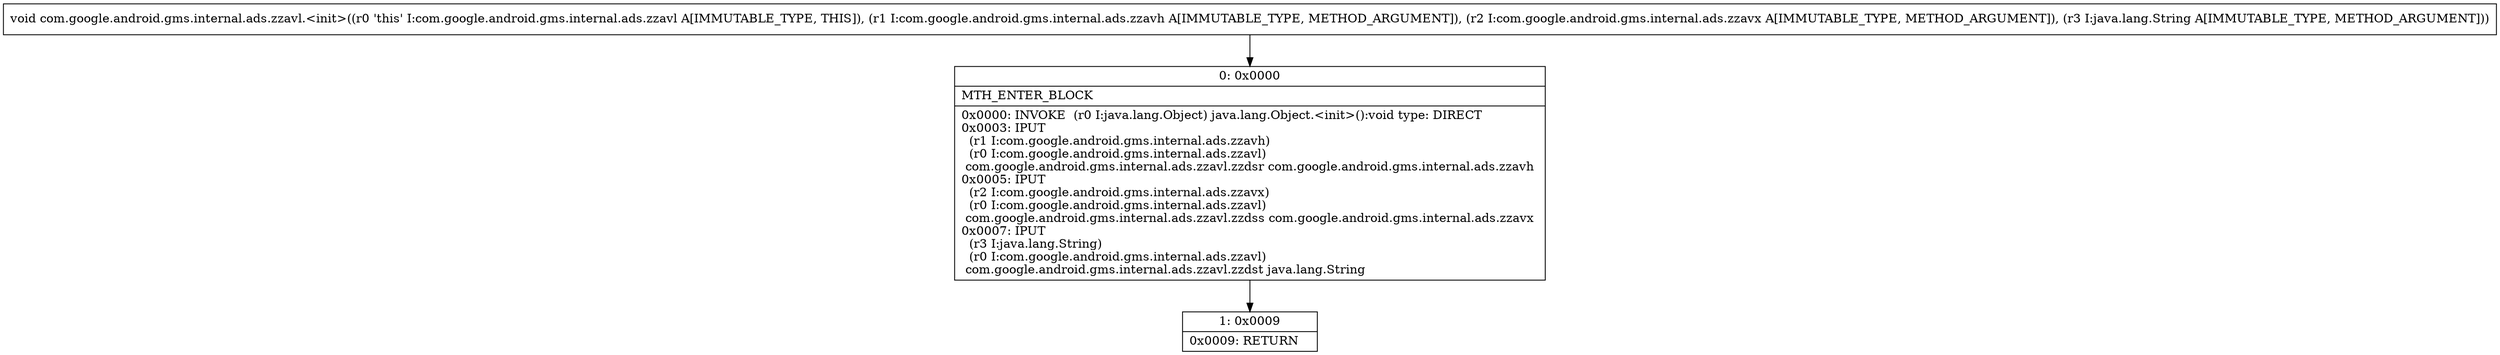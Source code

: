 digraph "CFG forcom.google.android.gms.internal.ads.zzavl.\<init\>(Lcom\/google\/android\/gms\/internal\/ads\/zzavh;Lcom\/google\/android\/gms\/internal\/ads\/zzavx;Ljava\/lang\/String;)V" {
Node_0 [shape=record,label="{0\:\ 0x0000|MTH_ENTER_BLOCK\l|0x0000: INVOKE  (r0 I:java.lang.Object) java.lang.Object.\<init\>():void type: DIRECT \l0x0003: IPUT  \l  (r1 I:com.google.android.gms.internal.ads.zzavh)\l  (r0 I:com.google.android.gms.internal.ads.zzavl)\l com.google.android.gms.internal.ads.zzavl.zzdsr com.google.android.gms.internal.ads.zzavh \l0x0005: IPUT  \l  (r2 I:com.google.android.gms.internal.ads.zzavx)\l  (r0 I:com.google.android.gms.internal.ads.zzavl)\l com.google.android.gms.internal.ads.zzavl.zzdss com.google.android.gms.internal.ads.zzavx \l0x0007: IPUT  \l  (r3 I:java.lang.String)\l  (r0 I:com.google.android.gms.internal.ads.zzavl)\l com.google.android.gms.internal.ads.zzavl.zzdst java.lang.String \l}"];
Node_1 [shape=record,label="{1\:\ 0x0009|0x0009: RETURN   \l}"];
MethodNode[shape=record,label="{void com.google.android.gms.internal.ads.zzavl.\<init\>((r0 'this' I:com.google.android.gms.internal.ads.zzavl A[IMMUTABLE_TYPE, THIS]), (r1 I:com.google.android.gms.internal.ads.zzavh A[IMMUTABLE_TYPE, METHOD_ARGUMENT]), (r2 I:com.google.android.gms.internal.ads.zzavx A[IMMUTABLE_TYPE, METHOD_ARGUMENT]), (r3 I:java.lang.String A[IMMUTABLE_TYPE, METHOD_ARGUMENT])) }"];
MethodNode -> Node_0;
Node_0 -> Node_1;
}

